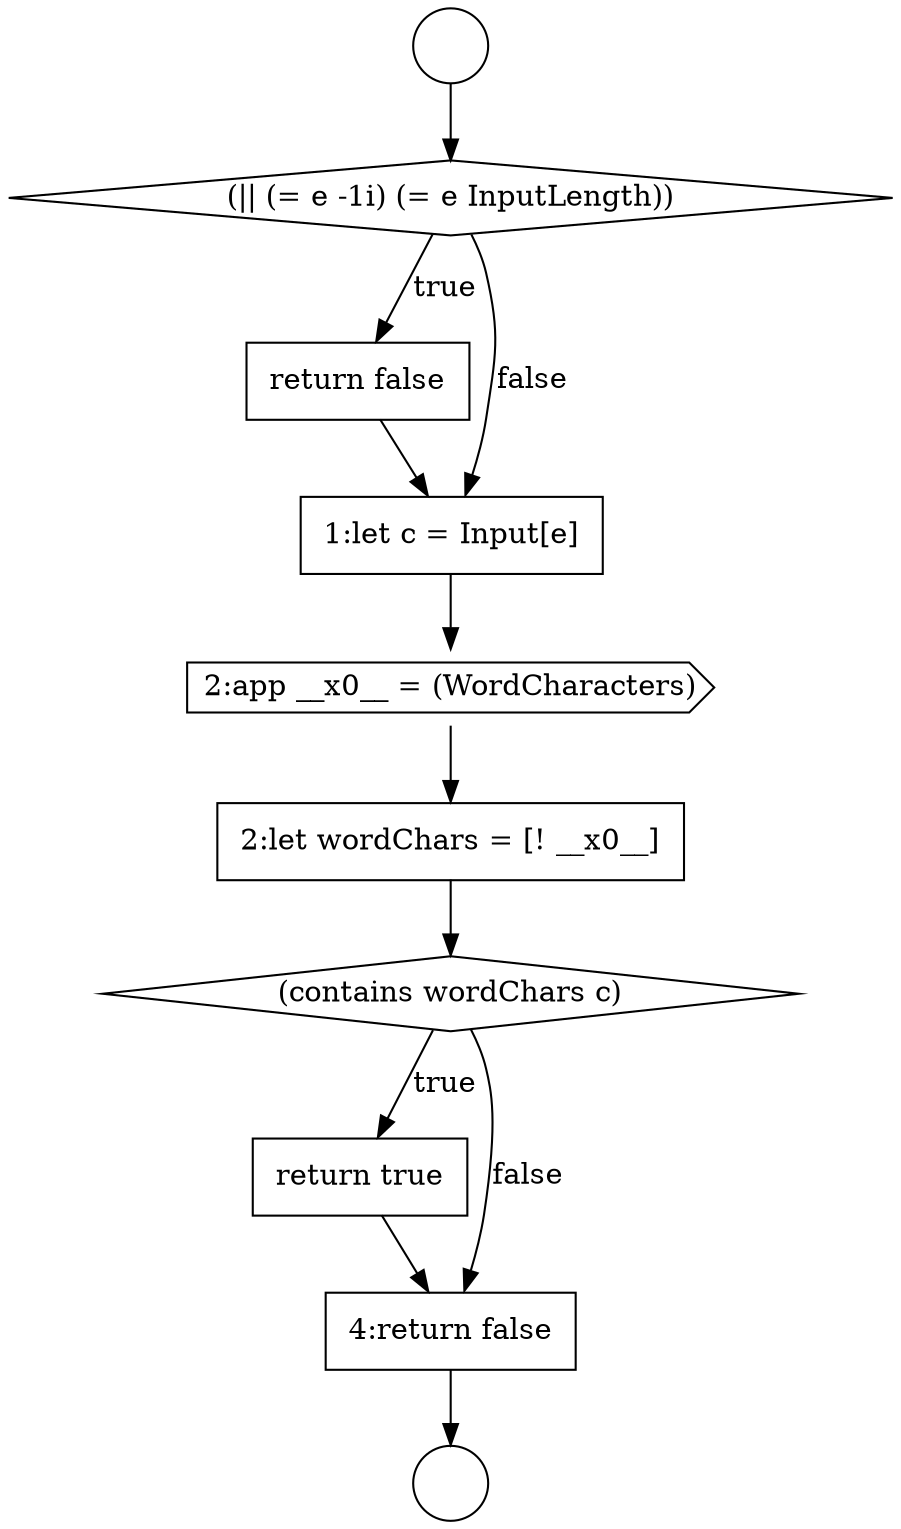 digraph {
  node14316 [shape=diamond, label=<<font color="black">(contains wordChars c)</font>> color="black" fillcolor="white" style=filled]
  node14309 [shape=circle label=" " color="black" fillcolor="white" style=filled]
  node14317 [shape=none, margin=0, label=<<font color="black">
    <table border="0" cellborder="1" cellspacing="0" cellpadding="10">
      <tr><td align="left">return true</td></tr>
    </table>
  </font>> color="black" fillcolor="white" style=filled]
  node14312 [shape=none, margin=0, label=<<font color="black">
    <table border="0" cellborder="1" cellspacing="0" cellpadding="10">
      <tr><td align="left">return false</td></tr>
    </table>
  </font>> color="black" fillcolor="white" style=filled]
  node14311 [shape=diamond, label=<<font color="black">(|| (= e -1i) (= e InputLength))</font>> color="black" fillcolor="white" style=filled]
  node14314 [shape=cds, label=<<font color="black">2:app __x0__ = (WordCharacters)</font>> color="black" fillcolor="white" style=filled]
  node14315 [shape=none, margin=0, label=<<font color="black">
    <table border="0" cellborder="1" cellspacing="0" cellpadding="10">
      <tr><td align="left">2:let wordChars = [! __x0__]</td></tr>
    </table>
  </font>> color="black" fillcolor="white" style=filled]
  node14310 [shape=circle label=" " color="black" fillcolor="white" style=filled]
  node14313 [shape=none, margin=0, label=<<font color="black">
    <table border="0" cellborder="1" cellspacing="0" cellpadding="10">
      <tr><td align="left">1:let c = Input[e]</td></tr>
    </table>
  </font>> color="black" fillcolor="white" style=filled]
  node14318 [shape=none, margin=0, label=<<font color="black">
    <table border="0" cellborder="1" cellspacing="0" cellpadding="10">
      <tr><td align="left">4:return false</td></tr>
    </table>
  </font>> color="black" fillcolor="white" style=filled]
  node14317 -> node14318 [ color="black"]
  node14312 -> node14313 [ color="black"]
  node14314 -> node14315 [ color="black"]
  node14318 -> node14310 [ color="black"]
  node14309 -> node14311 [ color="black"]
  node14316 -> node14317 [label=<<font color="black">true</font>> color="black"]
  node14316 -> node14318 [label=<<font color="black">false</font>> color="black"]
  node14313 -> node14314 [ color="black"]
  node14315 -> node14316 [ color="black"]
  node14311 -> node14312 [label=<<font color="black">true</font>> color="black"]
  node14311 -> node14313 [label=<<font color="black">false</font>> color="black"]
}
